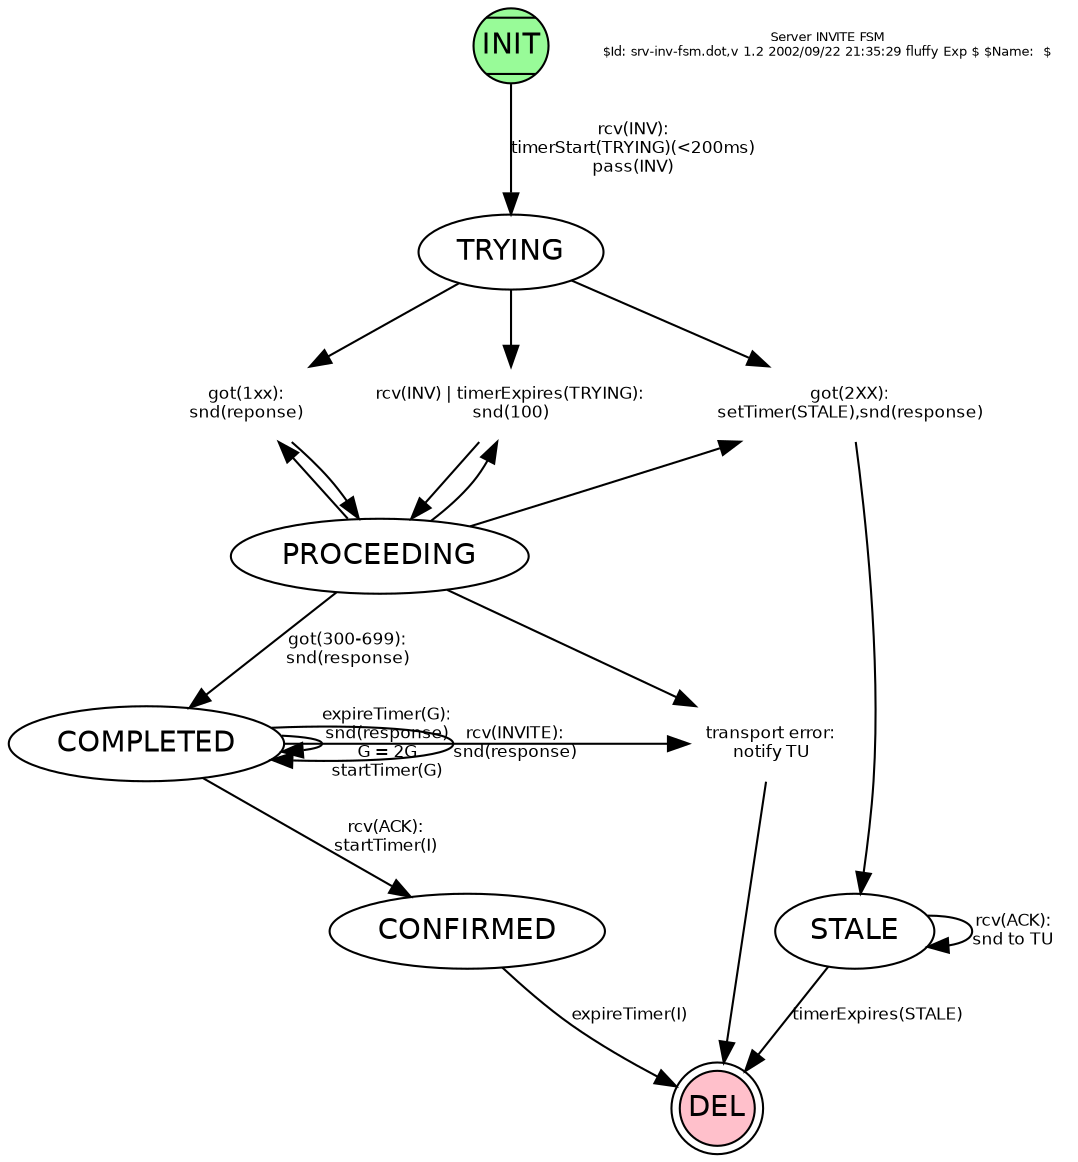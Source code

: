 digraph moonshine_ua_fsm {
//	rankdir=LR
	size="8,10"
//	ratio=0.8 // !ah! might be off
//	rotate=90
	compound=true
	fontsize=18
	fontname="Helvetica"
	node [ fonstsize=8 fontname="Helvetica" ]
	graph
	[
//		ranksep=1.5 // modify to shrink nodes etc
//		nodesep=1.5
		fontsize=8
		fontname="Helvetica"
		labelfontsize=8
		labelfontname="Helvetica"
	]

	edge
	[
		fontname="Helvetica"	
		fontsize=8
		arrowhead=normal
	]

// Now setup labels and visual stuff.

	INIT
	[
		style=filled
		fillcolor=palegreen
                fixedsize=true
		shape=Mcircle 
	]

	INIT -> TRYING
		[ label="rcv(INV):\ntimerStart(TRYING)(<200ms)\npass(INV)" ]

        subgraph cluster_x {
                style=invis
                p1PROCEEDING
                p2PROCEEDING
        }

        TRYING -> p1PROCEEDING

        TRYING -> p2PROCEEDING

        p1PROCEEDING
        [
                fontsize=8
                shape=plaintext
                label="got(1xx):\nsnd(reponse)"
        ]

        p2PROCEEDING
        [
                fontsize=8
                shape=plaintext
                label="rcv(INV) | timerExpires(TRYING):\nsnd(100)"
        ]

        p1PROCEEDING -> PROCEEDING
        p2PROCEEDING -> PROCEEDING

        PROCEEDING -> p1PROCEEDING
        PROCEEDING -> p2PROCEEDING

        PROCEEDING -> pTxError

        pTxError
        [
                shape=plaintext
                label="transport error:\nnotify TU"
                fontsize=8
        ]

        pTxError -> DELETE

        PROCEEDING -> COMPLETED
        [
                label="got(300-699):\nsnd(response)"
        ]

        COMPLETED -> pTxError
        [
                constraint=false
        ]

        COMPLETED -> COMPLETED
        [
                label="expireTimer(G):\nsnd(response)\nG = 2G\nstartTimer(G)"
        ]

        COMPLETED -> COMPLETED
        [
                label="rcv(INVITE):\nsnd(response)"
        ]

        PROCEEDING -> pSTALE
        [ constraint=false ]

        pSTALE
        [
                shape=plaintext
                label="got(2XX):\nsetTimer(STALE),snd(response)"
                fontsize=8
        ]

        TRYING -> pSTALE
//        [ constraint = false ]

        pSTALE -> STALE
        [ constraint = false ]

        STALE -> STALE 
        [
                label="rcv(ACK):\nsnd to TU"
        ]


        STALE -> DELETE
        [
                label="timerExpires(STALE)"
        ]

        COMPLETED -> CONFIRMED
        [
                label="rcv(ACK):\nstartTimer(I)"
        ]

        CONFIRMED -> DELETE
        [
                label="expireTimer(I)"
        ]

        DELETE
 	[
		style=filled
		fillcolor=pink
		shape=doublecircle
                label=DEL
                fixedsize=true
	]

        LABEL_NODE
        [
         shape=plaintext
         fontsize=6
         label="Server INVITE FSM\n$Id: srv-inv-fsm.dot,v 1.2 2002/09/22 21:35:29 fluffy Exp $ $Name:  $" 
        ]
        

	// Fixups
}
